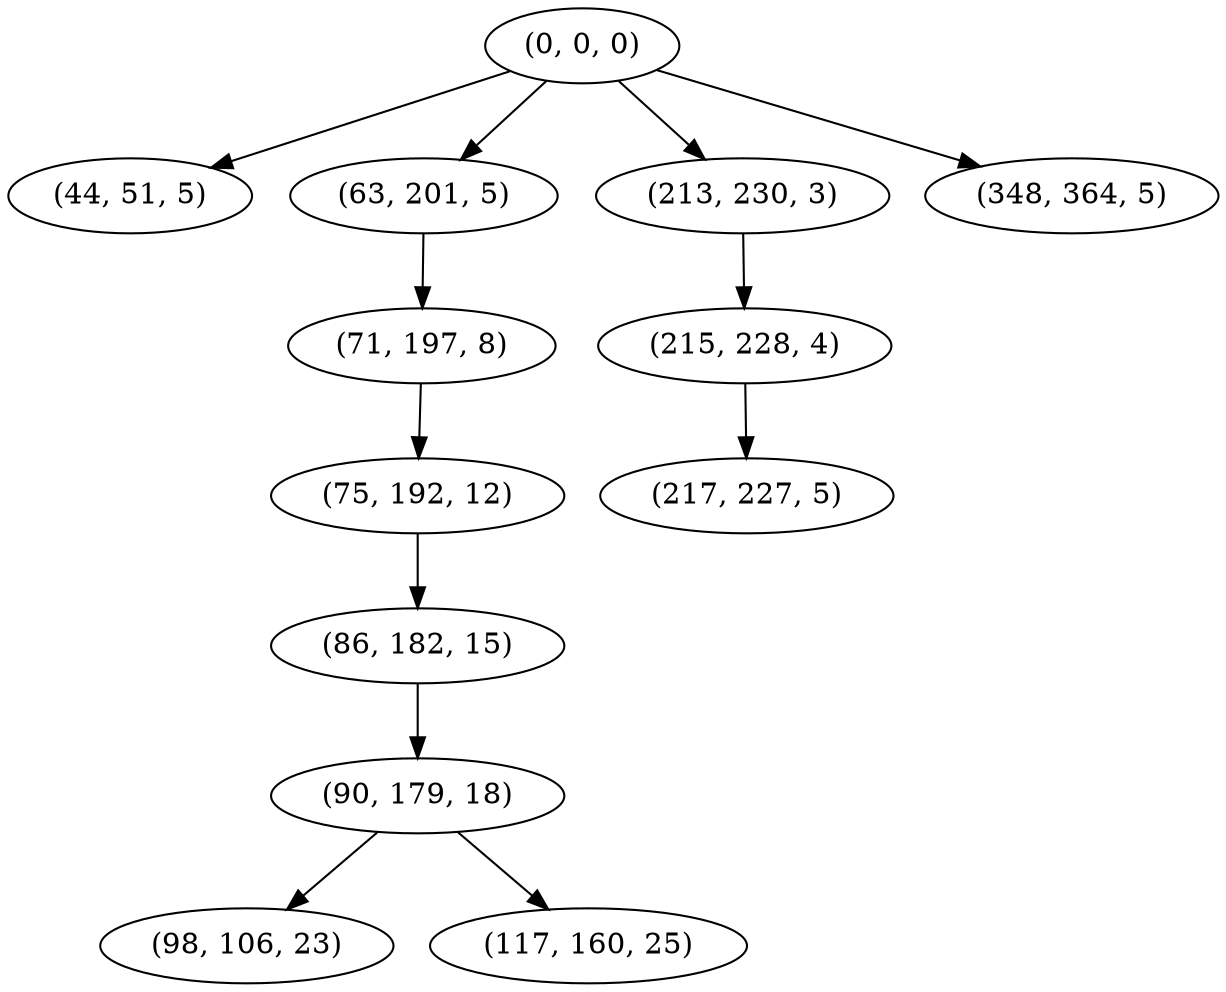 digraph tree {
    "(0, 0, 0)";
    "(44, 51, 5)";
    "(63, 201, 5)";
    "(71, 197, 8)";
    "(75, 192, 12)";
    "(86, 182, 15)";
    "(90, 179, 18)";
    "(98, 106, 23)";
    "(117, 160, 25)";
    "(213, 230, 3)";
    "(215, 228, 4)";
    "(217, 227, 5)";
    "(348, 364, 5)";
    "(0, 0, 0)" -> "(44, 51, 5)";
    "(0, 0, 0)" -> "(63, 201, 5)";
    "(0, 0, 0)" -> "(213, 230, 3)";
    "(0, 0, 0)" -> "(348, 364, 5)";
    "(63, 201, 5)" -> "(71, 197, 8)";
    "(71, 197, 8)" -> "(75, 192, 12)";
    "(75, 192, 12)" -> "(86, 182, 15)";
    "(86, 182, 15)" -> "(90, 179, 18)";
    "(90, 179, 18)" -> "(98, 106, 23)";
    "(90, 179, 18)" -> "(117, 160, 25)";
    "(213, 230, 3)" -> "(215, 228, 4)";
    "(215, 228, 4)" -> "(217, 227, 5)";
}
